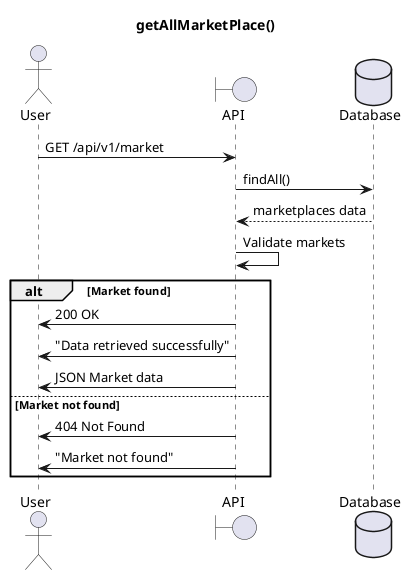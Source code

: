 @startuml
title getAllMarketPlace()

actor User as u
boundary API as a
database Database as d

u->a : GET /api/v1/market
a->d: findAll()
    d-->a : marketplaces data
a->a : Validate markets

alt Market found

    a->u : 200 OK
    a->u : "Data retrieved successfully"
    a->u : JSON Market data
else Market not found
    a->u : 404 Not Found
    a->u : "Market not found"
end

@enduml
